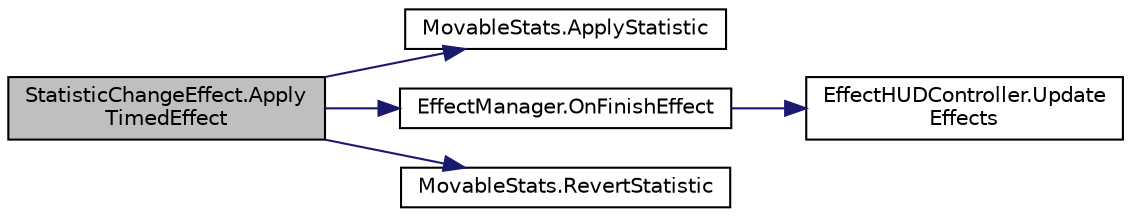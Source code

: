 digraph "StatisticChangeEffect.ApplyTimedEffect"
{
 // INTERACTIVE_SVG=YES
 // LATEX_PDF_SIZE
  bgcolor="transparent";
  edge [fontname="Helvetica",fontsize="10",labelfontname="Helvetica",labelfontsize="10"];
  node [fontname="Helvetica",fontsize="10",shape=record];
  rankdir="LR";
  Node1 [label="StatisticChangeEffect.Apply\lTimedEffect",height=0.2,width=0.4,color="black", fillcolor="grey75", style="filled", fontcolor="black",tooltip=" "];
  Node1 -> Node2 [color="midnightblue",fontsize="10",style="solid",fontname="Helvetica"];
  Node2 [label="MovableStats.ApplyStatistic",height=0.2,width=0.4,color="black",URL="$class_movable_stats.html#acf1dcd4dda6a7737fd53e33c84d2f6e7",tooltip=" "];
  Node1 -> Node3 [color="midnightblue",fontsize="10",style="solid",fontname="Helvetica"];
  Node3 [label="EffectManager.OnFinishEffect",height=0.2,width=0.4,color="black",URL="$class_effect_manager.html#aabe536a972389473af36e685412eecd1",tooltip="This function needs to be called whenever a TimedEffect finishes"];
  Node3 -> Node4 [color="midnightblue",fontsize="10",style="solid",fontname="Helvetica"];
  Node4 [label="EffectHUDController.Update\lEffects",height=0.2,width=0.4,color="black",URL="$class_effect_h_u_d_controller.html#a5d2dd46778d538fb1474624fd083818b",tooltip=" "];
  Node1 -> Node5 [color="midnightblue",fontsize="10",style="solid",fontname="Helvetica"];
  Node5 [label="MovableStats.RevertStatistic",height=0.2,width=0.4,color="black",URL="$class_movable_stats.html#ac0f262132c2c844d19a9e792eae815ee",tooltip=" "];
}
